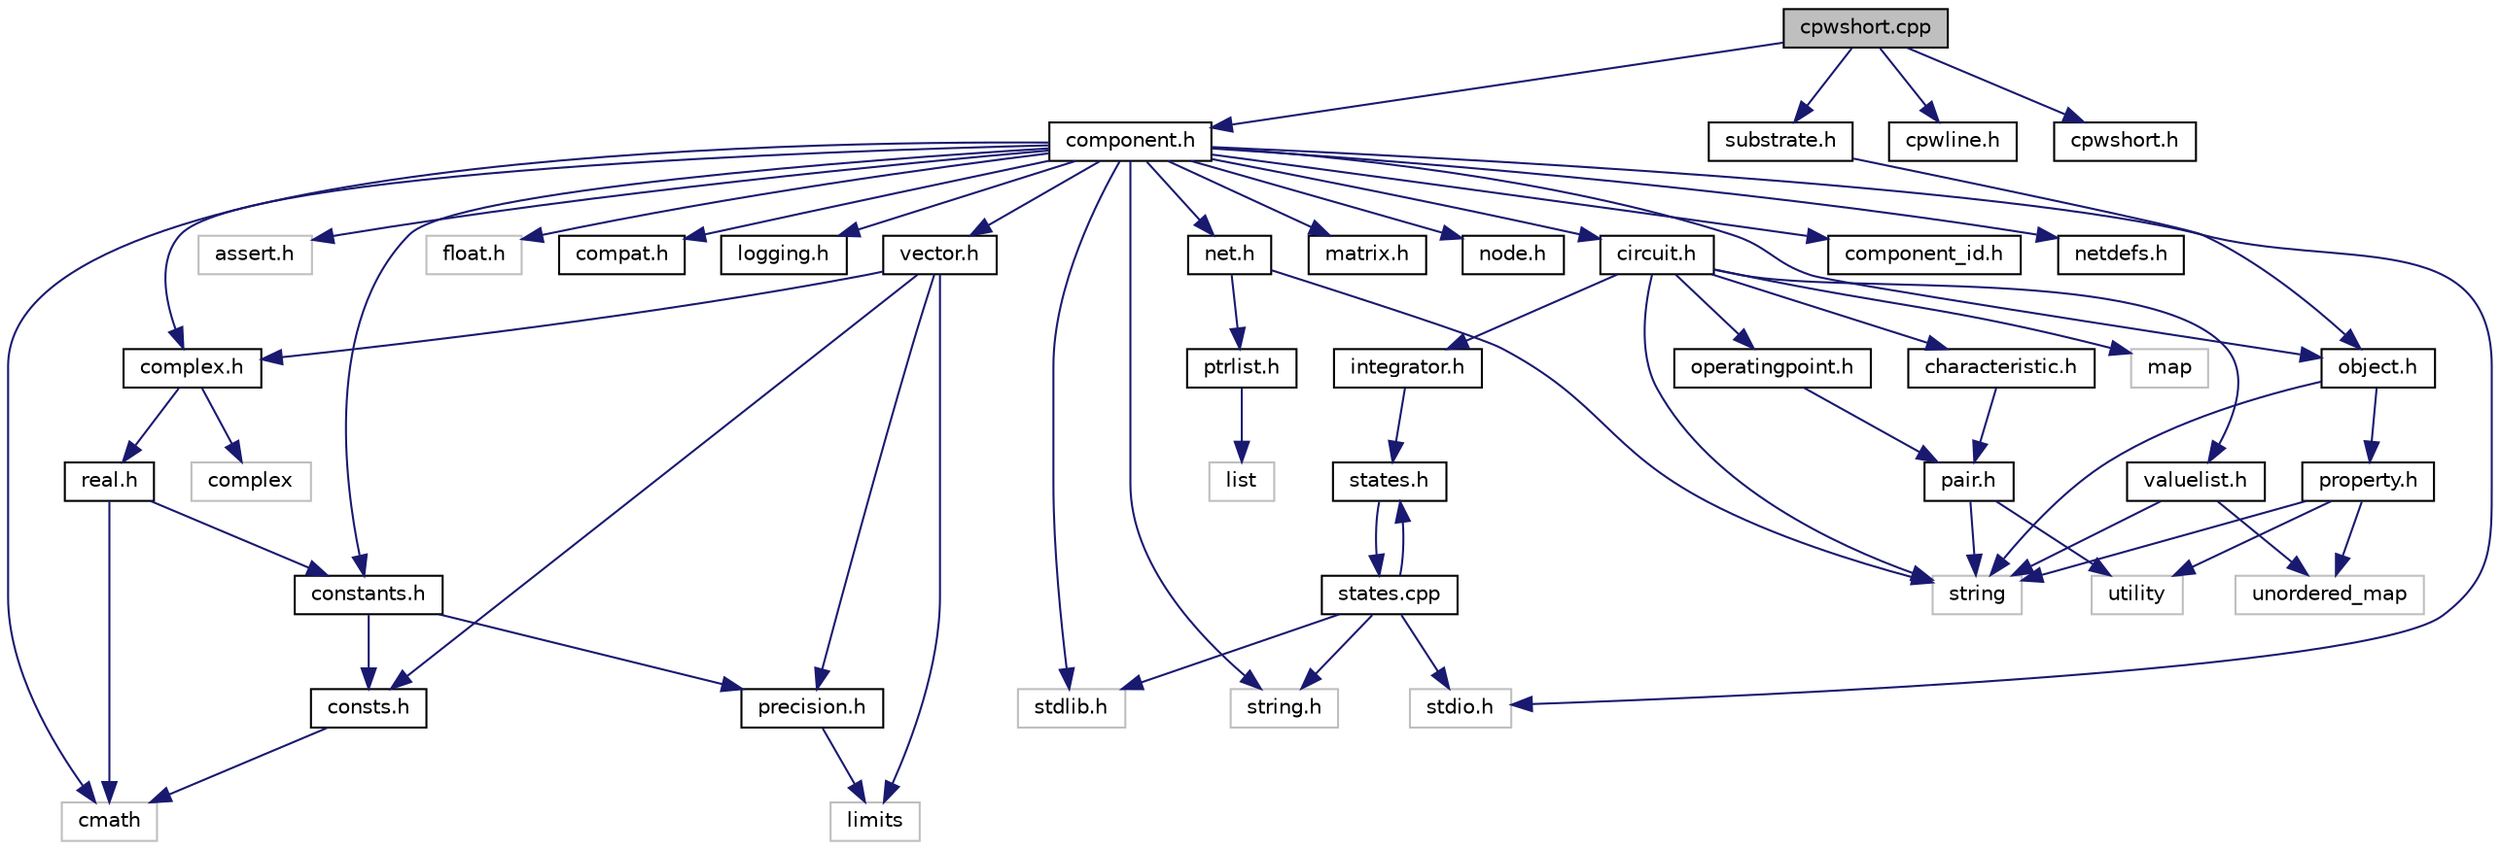 digraph G
{
  edge [fontname="Helvetica",fontsize="10",labelfontname="Helvetica",labelfontsize="10"];
  node [fontname="Helvetica",fontsize="10",shape=record];
  Node1 [label="cpwshort.cpp",height=0.2,width=0.4,color="black", fillcolor="grey75", style="filled" fontcolor="black"];
  Node1 -> Node2 [color="midnightblue",fontsize="10",style="solid",fontname="Helvetica"];
  Node2 [label="component.h",height=0.2,width=0.4,color="black", fillcolor="white", style="filled",URL="$component_8h.html"];
  Node2 -> Node3 [color="midnightblue",fontsize="10",style="solid",fontname="Helvetica"];
  Node3 [label="stdio.h",height=0.2,width=0.4,color="grey75", fillcolor="white", style="filled"];
  Node2 -> Node4 [color="midnightblue",fontsize="10",style="solid",fontname="Helvetica"];
  Node4 [label="stdlib.h",height=0.2,width=0.4,color="grey75", fillcolor="white", style="filled"];
  Node2 -> Node5 [color="midnightblue",fontsize="10",style="solid",fontname="Helvetica"];
  Node5 [label="string.h",height=0.2,width=0.4,color="grey75", fillcolor="white", style="filled"];
  Node2 -> Node6 [color="midnightblue",fontsize="10",style="solid",fontname="Helvetica"];
  Node6 [label="assert.h",height=0.2,width=0.4,color="grey75", fillcolor="white", style="filled"];
  Node2 -> Node7 [color="midnightblue",fontsize="10",style="solid",fontname="Helvetica"];
  Node7 [label="cmath",height=0.2,width=0.4,color="grey75", fillcolor="white", style="filled"];
  Node2 -> Node8 [color="midnightblue",fontsize="10",style="solid",fontname="Helvetica"];
  Node8 [label="float.h",height=0.2,width=0.4,color="grey75", fillcolor="white", style="filled"];
  Node2 -> Node9 [color="midnightblue",fontsize="10",style="solid",fontname="Helvetica"];
  Node9 [label="compat.h",height=0.2,width=0.4,color="black", fillcolor="white", style="filled",URL="$compat_8h.html"];
  Node2 -> Node10 [color="midnightblue",fontsize="10",style="solid",fontname="Helvetica"];
  Node10 [label="logging.h",height=0.2,width=0.4,color="black", fillcolor="white", style="filled",URL="$logging_8h.html"];
  Node2 -> Node11 [color="midnightblue",fontsize="10",style="solid",fontname="Helvetica"];
  Node11 [label="complex.h",height=0.2,width=0.4,color="black", fillcolor="white", style="filled",URL="$complex_8h.html"];
  Node11 -> Node12 [color="midnightblue",fontsize="10",style="solid",fontname="Helvetica"];
  Node12 [label="complex",height=0.2,width=0.4,color="grey75", fillcolor="white", style="filled"];
  Node11 -> Node13 [color="midnightblue",fontsize="10",style="solid",fontname="Helvetica"];
  Node13 [label="real.h",height=0.2,width=0.4,color="black", fillcolor="white", style="filled",URL="$real_8h.html"];
  Node13 -> Node7 [color="midnightblue",fontsize="10",style="solid",fontname="Helvetica"];
  Node13 -> Node14 [color="midnightblue",fontsize="10",style="solid",fontname="Helvetica"];
  Node14 [label="constants.h",height=0.2,width=0.4,color="black", fillcolor="white", style="filled",URL="$constants_8h.html",tooltip="Global physical constants header file."];
  Node14 -> Node15 [color="midnightblue",fontsize="10",style="solid",fontname="Helvetica"];
  Node15 [label="consts.h",height=0.2,width=0.4,color="black", fillcolor="white", style="filled",URL="$consts_8h.html",tooltip="Global math constants header file."];
  Node15 -> Node7 [color="midnightblue",fontsize="10",style="solid",fontname="Helvetica"];
  Node14 -> Node16 [color="midnightblue",fontsize="10",style="solid",fontname="Helvetica"];
  Node16 [label="precision.h",height=0.2,width=0.4,color="black", fillcolor="white", style="filled",URL="$precision_8h.html"];
  Node16 -> Node17 [color="midnightblue",fontsize="10",style="solid",fontname="Helvetica"];
  Node17 [label="limits",height=0.2,width=0.4,color="grey75", fillcolor="white", style="filled"];
  Node2 -> Node18 [color="midnightblue",fontsize="10",style="solid",fontname="Helvetica"];
  Node18 [label="object.h",height=0.2,width=0.4,color="black", fillcolor="white", style="filled",URL="$object_8h.html"];
  Node18 -> Node19 [color="midnightblue",fontsize="10",style="solid",fontname="Helvetica"];
  Node19 [label="string",height=0.2,width=0.4,color="grey75", fillcolor="white", style="filled"];
  Node18 -> Node20 [color="midnightblue",fontsize="10",style="solid",fontname="Helvetica"];
  Node20 [label="property.h",height=0.2,width=0.4,color="black", fillcolor="white", style="filled",URL="$property_8h.html"];
  Node20 -> Node19 [color="midnightblue",fontsize="10",style="solid",fontname="Helvetica"];
  Node20 -> Node21 [color="midnightblue",fontsize="10",style="solid",fontname="Helvetica"];
  Node21 [label="unordered_map",height=0.2,width=0.4,color="grey75", fillcolor="white", style="filled"];
  Node20 -> Node22 [color="midnightblue",fontsize="10",style="solid",fontname="Helvetica"];
  Node22 [label="utility",height=0.2,width=0.4,color="grey75", fillcolor="white", style="filled"];
  Node2 -> Node23 [color="midnightblue",fontsize="10",style="solid",fontname="Helvetica"];
  Node23 [label="vector.h",height=0.2,width=0.4,color="black", fillcolor="white", style="filled",URL="$vector_8h.html"];
  Node23 -> Node17 [color="midnightblue",fontsize="10",style="solid",fontname="Helvetica"];
  Node23 -> Node15 [color="midnightblue",fontsize="10",style="solid",fontname="Helvetica"];
  Node23 -> Node16 [color="midnightblue",fontsize="10",style="solid",fontname="Helvetica"];
  Node23 -> Node11 [color="midnightblue",fontsize="10",style="solid",fontname="Helvetica"];
  Node2 -> Node24 [color="midnightblue",fontsize="10",style="solid",fontname="Helvetica"];
  Node24 [label="matrix.h",height=0.2,width=0.4,color="black", fillcolor="white", style="filled",URL="$matrix_8h.html",tooltip="Dense matrix class header file."];
  Node2 -> Node25 [color="midnightblue",fontsize="10",style="solid",fontname="Helvetica"];
  Node25 [label="node.h",height=0.2,width=0.4,color="black", fillcolor="white", style="filled",URL="$node_8h.html"];
  Node2 -> Node26 [color="midnightblue",fontsize="10",style="solid",fontname="Helvetica"];
  Node26 [label="net.h",height=0.2,width=0.4,color="black", fillcolor="white", style="filled",URL="$net_8h.html"];
  Node26 -> Node19 [color="midnightblue",fontsize="10",style="solid",fontname="Helvetica"];
  Node26 -> Node27 [color="midnightblue",fontsize="10",style="solid",fontname="Helvetica"];
  Node27 [label="ptrlist.h",height=0.2,width=0.4,color="black", fillcolor="white", style="filled",URL="$ptrlist_8h.html"];
  Node27 -> Node28 [color="midnightblue",fontsize="10",style="solid",fontname="Helvetica"];
  Node28 [label="list",height=0.2,width=0.4,color="grey75", fillcolor="white", style="filled"];
  Node2 -> Node29 [color="midnightblue",fontsize="10",style="solid",fontname="Helvetica"];
  Node29 [label="circuit.h",height=0.2,width=0.4,color="black", fillcolor="white", style="filled",URL="$circuit_8h.html",tooltip="The circuit class header file."];
  Node29 -> Node30 [color="midnightblue",fontsize="10",style="solid",fontname="Helvetica"];
  Node30 [label="characteristic.h",height=0.2,width=0.4,color="black", fillcolor="white", style="filled",URL="$characteristic_8h.html"];
  Node30 -> Node31 [color="midnightblue",fontsize="10",style="solid",fontname="Helvetica"];
  Node31 [label="pair.h",height=0.2,width=0.4,color="black", fillcolor="white", style="filled",URL="$pair_8h.html"];
  Node31 -> Node22 [color="midnightblue",fontsize="10",style="solid",fontname="Helvetica"];
  Node31 -> Node19 [color="midnightblue",fontsize="10",style="solid",fontname="Helvetica"];
  Node29 -> Node32 [color="midnightblue",fontsize="10",style="solid",fontname="Helvetica"];
  Node32 [label="operatingpoint.h",height=0.2,width=0.4,color="black", fillcolor="white", style="filled",URL="$operatingpoint_8h.html"];
  Node32 -> Node31 [color="midnightblue",fontsize="10",style="solid",fontname="Helvetica"];
  Node29 -> Node33 [color="midnightblue",fontsize="10",style="solid",fontname="Helvetica"];
  Node33 [label="map",height=0.2,width=0.4,color="grey75", fillcolor="white", style="filled"];
  Node29 -> Node19 [color="midnightblue",fontsize="10",style="solid",fontname="Helvetica"];
  Node29 -> Node34 [color="midnightblue",fontsize="10",style="solid",fontname="Helvetica"];
  Node34 [label="integrator.h",height=0.2,width=0.4,color="black", fillcolor="white", style="filled",URL="$integrator_8h.html"];
  Node34 -> Node35 [color="midnightblue",fontsize="10",style="solid",fontname="Helvetica"];
  Node35 [label="states.h",height=0.2,width=0.4,color="black", fillcolor="white", style="filled",URL="$states_8h.html"];
  Node35 -> Node36 [color="midnightblue",fontsize="10",style="solid",fontname="Helvetica"];
  Node36 [label="states.cpp",height=0.2,width=0.4,color="black", fillcolor="white", style="filled",URL="$states_8cpp.html"];
  Node36 -> Node3 [color="midnightblue",fontsize="10",style="solid",fontname="Helvetica"];
  Node36 -> Node4 [color="midnightblue",fontsize="10",style="solid",fontname="Helvetica"];
  Node36 -> Node5 [color="midnightblue",fontsize="10",style="solid",fontname="Helvetica"];
  Node36 -> Node35 [color="midnightblue",fontsize="10",style="solid",fontname="Helvetica"];
  Node29 -> Node37 [color="midnightblue",fontsize="10",style="solid",fontname="Helvetica"];
  Node37 [label="valuelist.h",height=0.2,width=0.4,color="black", fillcolor="white", style="filled",URL="$valuelist_8h.html"];
  Node37 -> Node21 [color="midnightblue",fontsize="10",style="solid",fontname="Helvetica"];
  Node37 -> Node19 [color="midnightblue",fontsize="10",style="solid",fontname="Helvetica"];
  Node2 -> Node38 [color="midnightblue",fontsize="10",style="solid",fontname="Helvetica"];
  Node38 [label="component_id.h",height=0.2,width=0.4,color="black", fillcolor="white", style="filled",URL="$component__id_8h.html"];
  Node2 -> Node14 [color="midnightblue",fontsize="10",style="solid",fontname="Helvetica"];
  Node2 -> Node39 [color="midnightblue",fontsize="10",style="solid",fontname="Helvetica"];
  Node39 [label="netdefs.h",height=0.2,width=0.4,color="black", fillcolor="white", style="filled",URL="$netdefs_8h.html"];
  Node1 -> Node40 [color="midnightblue",fontsize="10",style="solid",fontname="Helvetica"];
  Node40 [label="substrate.h",height=0.2,width=0.4,color="black", fillcolor="white", style="filled",URL="$substrate_8h.html"];
  Node40 -> Node18 [color="midnightblue",fontsize="10",style="solid",fontname="Helvetica"];
  Node1 -> Node41 [color="midnightblue",fontsize="10",style="solid",fontname="Helvetica"];
  Node41 [label="cpwline.h",height=0.2,width=0.4,color="black", fillcolor="white", style="filled",URL="$cpwline_8h.html"];
  Node1 -> Node42 [color="midnightblue",fontsize="10",style="solid",fontname="Helvetica"];
  Node42 [label="cpwshort.h",height=0.2,width=0.4,color="black", fillcolor="white", style="filled",URL="$cpwshort_8h.html"];
}
